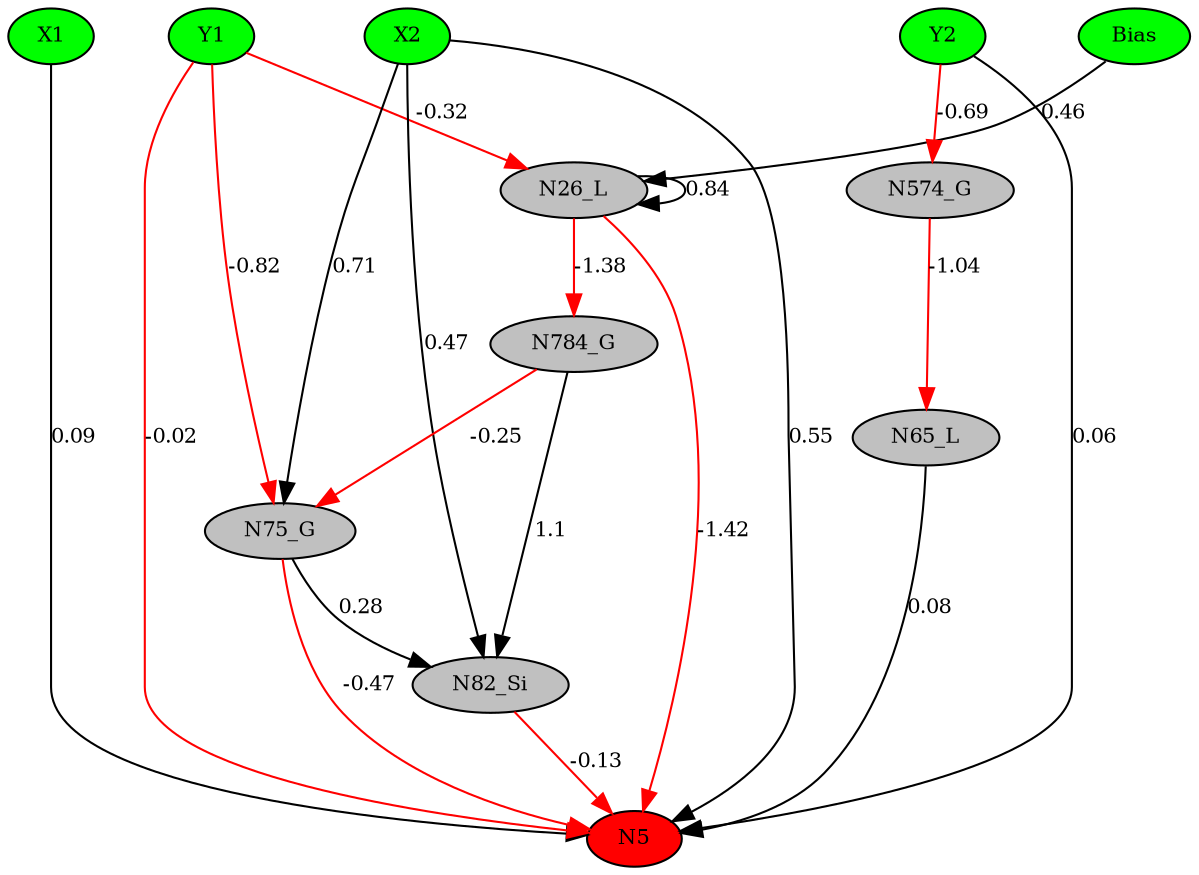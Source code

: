 digraph g { 
N0 [shape=ellipse, label=Bias,fontsize=10,height=0.1,width=0.1,style=filled,fillcolor=green]
N1[shape=ellipse label=X1,fontsize=10,height=0.1,width=0.1,style=filled,fillcolor=green]
N2[shape=ellipse label=Y1,fontsize=10,height=0.1,width=0.1,style=filled,fillcolor=green]
N3[shape=ellipse label=X2,fontsize=10,height=0.1,width=0.1,style=filled,fillcolor=green]
N4[shape=ellipse label=Y2,fontsize=10,height=0.1,width=0.1,style=filled,fillcolor=green]
N5[shape=ellipse,fontsize = 10, height = 0.1, width = 0.1, style = filled, fillcolor = red]
N26[shape=ellipse, label=N26_L,fontsize=10,height=0.1,width=0.1,style=filled,fillcolor=gray]
N65[shape=ellipse, label=N65_L,fontsize=10,height=0.1,width=0.1,style=filled,fillcolor=gray]
N75[shape=ellipse, label=N75_G,fontsize=10,height=0.1,width=0.1,style=filled,fillcolor=gray]
N82[shape=ellipse, label=N82_Si,fontsize=10,height=0.1,width=0.1,style=filled,fillcolor=gray]
N574[shape=ellipse, label=N574_G,fontsize=10,height=0.1,width=0.1,style=filled,fillcolor=gray]
N784[shape=ellipse, label=N784_G,fontsize=10,height=0.1,width=0.1,style=filled,fillcolor=gray]
N1 -> N5 [color=black] [ label=0.09,fontsize=10]
N2 -> N5 [color=red] [arrowType=inv][ label=-0.02,fontsize=10]
N3 -> N5 [color=black] [ label=0.55,fontsize=10]
N4 -> N5 [color=black] [ label=0.06,fontsize=10]
N0 -> N26 [color=black] [ label=0.46,fontsize=10]
N26 -> N5 [color=red] [arrowType=inv][ label=-1.42,fontsize=10]
N26 -> N26 [color=black] [ label=0.84,fontsize=10]
N65 -> N5 [color=black] [ label=0.08,fontsize=10]
N2 -> N26 [color=red] [arrowType=inv][ label=-0.32,fontsize=10]
N2 -> N75 [color=red] [arrowType=inv][ label=-0.82,fontsize=10]
N75 -> N5 [color=red] [arrowType=inv][ label=-0.47,fontsize=10]
N3 -> N82 [color=black] [ label=0.47,fontsize=10]
N82 -> N5 [color=red] [arrowType=inv][ label=-0.13,fontsize=10]
N3 -> N75 [color=black] [ label=0.71,fontsize=10]
N4 -> N574 [color=red] [arrowType=inv][ label=-0.69,fontsize=10]
N574 -> N65 [color=red] [arrowType=inv][ label=-1.04,fontsize=10]
N26 -> N784 [color=red] [arrowType=inv][ label=-1.38,fontsize=10]
N784 -> N82 [color=black] [ label=1.1,fontsize=10]
N75 -> N82 [color=black] [ label=0.28,fontsize=10]
N784 -> N75 [color=red] [arrowType=inv][ label=-0.25,fontsize=10]
 { rank=same; 
N5
 } 
 { rank=same; 
N1 ->N2 ->N3 ->N4 ->N0 [style=invis]
 } 
}

